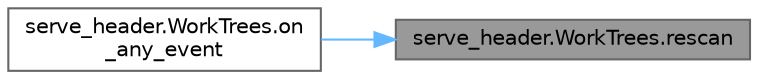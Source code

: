 digraph "serve_header.WorkTrees.rescan"
{
 // LATEX_PDF_SIZE
  bgcolor="transparent";
  edge [fontname=Helvetica,fontsize=10,labelfontname=Helvetica,labelfontsize=10];
  node [fontname=Helvetica,fontsize=10,shape=box,height=0.2,width=0.4];
  rankdir="RL";
  Node1 [id="Node000001",label="serve_header.WorkTrees.rescan",height=0.2,width=0.4,color="gray40", fillcolor="grey60", style="filled", fontcolor="black",tooltip=" "];
  Node1 -> Node2 [id="edge1_Node000001_Node000002",dir="back",color="steelblue1",style="solid",tooltip=" "];
  Node2 [id="Node000002",label="serve_header.WorkTrees.on\l_any_event",height=0.2,width=0.4,color="grey40", fillcolor="white", style="filled",URL="$classserve__header_1_1_work_trees.html#addd3ea7f1236b3ae920bb9e6aa0f5bb5",tooltip=" "];
}

